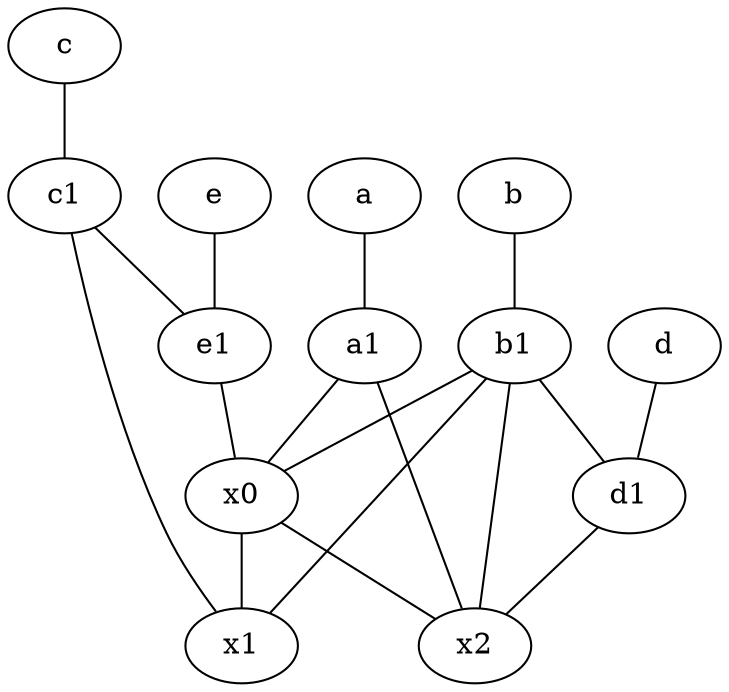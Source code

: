 graph {
	node [labelfontsize=50]
	e [labelfontsize=50 pos="7,9!"]
	b [labelfontsize=50 pos="10,4!"]
	c1 [labelfontsize=50 pos="4.5,3!"]
	d [labelfontsize=50 pos="2,5!"]
	c [labelfontsize=50 pos="4.5,2!"]
	x1 [labelfontsize=50]
	a1 [labelfontsize=50 pos="8,3!"]
	b1 [labelfontsize=50 pos="9,4!"]
	a [labelfontsize=50 pos="8,2!"]
	e1 [labelfontsize=50 pos="7,7!"]
	x2 [labelfontsize=50]
	x0 [labelfontsize=50]
	d1 [labelfontsize=50 pos="3,5!"]
	d1 -- x2
	b1 -- x0
	b -- b1
	b1 -- x1
	e -- e1
	b1 -- x2
	c1 -- e1
	a1 -- x0
	c -- c1
	x0 -- x2
	e1 -- x0
	a1 -- x2
	a -- a1
	d -- d1
	x0 -- x1
	c1 -- x1
	b1 -- d1
}
